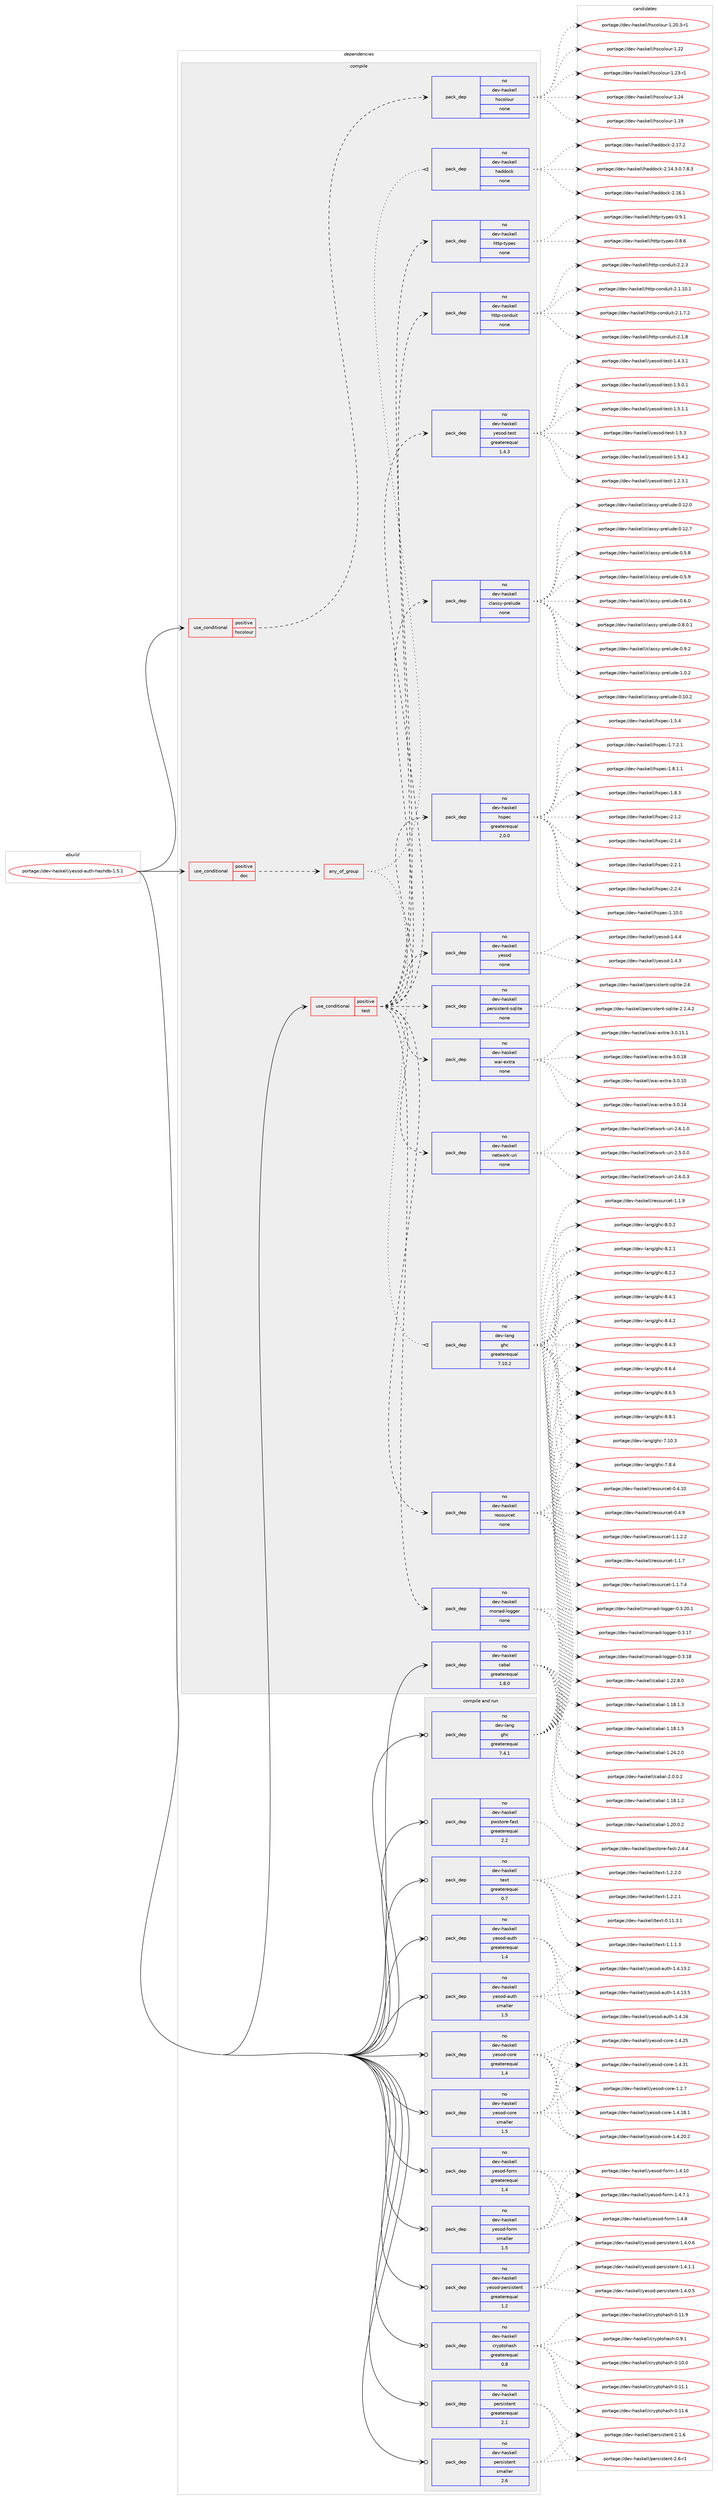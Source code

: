 digraph prolog {

# *************
# Graph options
# *************

newrank=true;
concentrate=true;
compound=true;
graph [rankdir=LR,fontname=Helvetica,fontsize=10,ranksep=1.5];#, ranksep=2.5, nodesep=0.2];
edge  [arrowhead=vee];
node  [fontname=Helvetica,fontsize=10];

# **********
# The ebuild
# **********

subgraph cluster_leftcol {
color=gray;
rank=same;
label=<<i>ebuild</i>>;
id [label="portage://dev-haskell/yesod-auth-hashdb-1.5.1", color=red, width=4, href="../dev-haskell/yesod-auth-hashdb-1.5.1.svg"];
}

# ****************
# The dependencies
# ****************

subgraph cluster_midcol {
color=gray;
label=<<i>dependencies</i>>;
subgraph cluster_compile {
fillcolor="#eeeeee";
style=filled;
label=<<i>compile</i>>;
subgraph cond17784 {
dependency84372 [label=<<TABLE BORDER="0" CELLBORDER="1" CELLSPACING="0" CELLPADDING="4"><TR><TD ROWSPAN="3" CELLPADDING="10">use_conditional</TD></TR><TR><TD>positive</TD></TR><TR><TD>doc</TD></TR></TABLE>>, shape=none, color=red];
subgraph any2612 {
dependency84373 [label=<<TABLE BORDER="0" CELLBORDER="1" CELLSPACING="0" CELLPADDING="4"><TR><TD CELLPADDING="10">any_of_group</TD></TR></TABLE>>, shape=none, color=red];subgraph pack63919 {
dependency84374 [label=<<TABLE BORDER="0" CELLBORDER="1" CELLSPACING="0" CELLPADDING="4" WIDTH="220"><TR><TD ROWSPAN="6" CELLPADDING="30">pack_dep</TD></TR><TR><TD WIDTH="110">no</TD></TR><TR><TD>dev-haskell</TD></TR><TR><TD>haddock</TD></TR><TR><TD>none</TD></TR><TR><TD></TD></TR></TABLE>>, shape=none, color=blue];
}
dependency84373:e -> dependency84374:w [weight=20,style="dotted",arrowhead="oinv"];
subgraph pack63920 {
dependency84375 [label=<<TABLE BORDER="0" CELLBORDER="1" CELLSPACING="0" CELLPADDING="4" WIDTH="220"><TR><TD ROWSPAN="6" CELLPADDING="30">pack_dep</TD></TR><TR><TD WIDTH="110">no</TD></TR><TR><TD>dev-lang</TD></TR><TR><TD>ghc</TD></TR><TR><TD>greaterequal</TD></TR><TR><TD>7.10.2</TD></TR></TABLE>>, shape=none, color=blue];
}
dependency84373:e -> dependency84375:w [weight=20,style="dotted",arrowhead="oinv"];
}
dependency84372:e -> dependency84373:w [weight=20,style="dashed",arrowhead="vee"];
}
id:e -> dependency84372:w [weight=20,style="solid",arrowhead="vee"];
subgraph cond17785 {
dependency84376 [label=<<TABLE BORDER="0" CELLBORDER="1" CELLSPACING="0" CELLPADDING="4"><TR><TD ROWSPAN="3" CELLPADDING="10">use_conditional</TD></TR><TR><TD>positive</TD></TR><TR><TD>hscolour</TD></TR></TABLE>>, shape=none, color=red];
subgraph pack63921 {
dependency84377 [label=<<TABLE BORDER="0" CELLBORDER="1" CELLSPACING="0" CELLPADDING="4" WIDTH="220"><TR><TD ROWSPAN="6" CELLPADDING="30">pack_dep</TD></TR><TR><TD WIDTH="110">no</TD></TR><TR><TD>dev-haskell</TD></TR><TR><TD>hscolour</TD></TR><TR><TD>none</TD></TR><TR><TD></TD></TR></TABLE>>, shape=none, color=blue];
}
dependency84376:e -> dependency84377:w [weight=20,style="dashed",arrowhead="vee"];
}
id:e -> dependency84376:w [weight=20,style="solid",arrowhead="vee"];
subgraph cond17786 {
dependency84378 [label=<<TABLE BORDER="0" CELLBORDER="1" CELLSPACING="0" CELLPADDING="4"><TR><TD ROWSPAN="3" CELLPADDING="10">use_conditional</TD></TR><TR><TD>positive</TD></TR><TR><TD>test</TD></TR></TABLE>>, shape=none, color=red];
subgraph pack63922 {
dependency84379 [label=<<TABLE BORDER="0" CELLBORDER="1" CELLSPACING="0" CELLPADDING="4" WIDTH="220"><TR><TD ROWSPAN="6" CELLPADDING="30">pack_dep</TD></TR><TR><TD WIDTH="110">no</TD></TR><TR><TD>dev-haskell</TD></TR><TR><TD>classy-prelude</TD></TR><TR><TD>none</TD></TR><TR><TD></TD></TR></TABLE>>, shape=none, color=blue];
}
dependency84378:e -> dependency84379:w [weight=20,style="dashed",arrowhead="vee"];
subgraph pack63923 {
dependency84380 [label=<<TABLE BORDER="0" CELLBORDER="1" CELLSPACING="0" CELLPADDING="4" WIDTH="220"><TR><TD ROWSPAN="6" CELLPADDING="30">pack_dep</TD></TR><TR><TD WIDTH="110">no</TD></TR><TR><TD>dev-haskell</TD></TR><TR><TD>hspec</TD></TR><TR><TD>greaterequal</TD></TR><TR><TD>2.0.0</TD></TR></TABLE>>, shape=none, color=blue];
}
dependency84378:e -> dependency84380:w [weight=20,style="dashed",arrowhead="vee"];
subgraph pack63924 {
dependency84381 [label=<<TABLE BORDER="0" CELLBORDER="1" CELLSPACING="0" CELLPADDING="4" WIDTH="220"><TR><TD ROWSPAN="6" CELLPADDING="30">pack_dep</TD></TR><TR><TD WIDTH="110">no</TD></TR><TR><TD>dev-haskell</TD></TR><TR><TD>http-conduit</TD></TR><TR><TD>none</TD></TR><TR><TD></TD></TR></TABLE>>, shape=none, color=blue];
}
dependency84378:e -> dependency84381:w [weight=20,style="dashed",arrowhead="vee"];
subgraph pack63925 {
dependency84382 [label=<<TABLE BORDER="0" CELLBORDER="1" CELLSPACING="0" CELLPADDING="4" WIDTH="220"><TR><TD ROWSPAN="6" CELLPADDING="30">pack_dep</TD></TR><TR><TD WIDTH="110">no</TD></TR><TR><TD>dev-haskell</TD></TR><TR><TD>http-types</TD></TR><TR><TD>none</TD></TR><TR><TD></TD></TR></TABLE>>, shape=none, color=blue];
}
dependency84378:e -> dependency84382:w [weight=20,style="dashed",arrowhead="vee"];
subgraph pack63926 {
dependency84383 [label=<<TABLE BORDER="0" CELLBORDER="1" CELLSPACING="0" CELLPADDING="4" WIDTH="220"><TR><TD ROWSPAN="6" CELLPADDING="30">pack_dep</TD></TR><TR><TD WIDTH="110">no</TD></TR><TR><TD>dev-haskell</TD></TR><TR><TD>monad-logger</TD></TR><TR><TD>none</TD></TR><TR><TD></TD></TR></TABLE>>, shape=none, color=blue];
}
dependency84378:e -> dependency84383:w [weight=20,style="dashed",arrowhead="vee"];
subgraph pack63927 {
dependency84384 [label=<<TABLE BORDER="0" CELLBORDER="1" CELLSPACING="0" CELLPADDING="4" WIDTH="220"><TR><TD ROWSPAN="6" CELLPADDING="30">pack_dep</TD></TR><TR><TD WIDTH="110">no</TD></TR><TR><TD>dev-haskell</TD></TR><TR><TD>network-uri</TD></TR><TR><TD>none</TD></TR><TR><TD></TD></TR></TABLE>>, shape=none, color=blue];
}
dependency84378:e -> dependency84384:w [weight=20,style="dashed",arrowhead="vee"];
subgraph pack63928 {
dependency84385 [label=<<TABLE BORDER="0" CELLBORDER="1" CELLSPACING="0" CELLPADDING="4" WIDTH="220"><TR><TD ROWSPAN="6" CELLPADDING="30">pack_dep</TD></TR><TR><TD WIDTH="110">no</TD></TR><TR><TD>dev-haskell</TD></TR><TR><TD>persistent-sqlite</TD></TR><TR><TD>none</TD></TR><TR><TD></TD></TR></TABLE>>, shape=none, color=blue];
}
dependency84378:e -> dependency84385:w [weight=20,style="dashed",arrowhead="vee"];
subgraph pack63929 {
dependency84386 [label=<<TABLE BORDER="0" CELLBORDER="1" CELLSPACING="0" CELLPADDING="4" WIDTH="220"><TR><TD ROWSPAN="6" CELLPADDING="30">pack_dep</TD></TR><TR><TD WIDTH="110">no</TD></TR><TR><TD>dev-haskell</TD></TR><TR><TD>resourcet</TD></TR><TR><TD>none</TD></TR><TR><TD></TD></TR></TABLE>>, shape=none, color=blue];
}
dependency84378:e -> dependency84386:w [weight=20,style="dashed",arrowhead="vee"];
subgraph pack63930 {
dependency84387 [label=<<TABLE BORDER="0" CELLBORDER="1" CELLSPACING="0" CELLPADDING="4" WIDTH="220"><TR><TD ROWSPAN="6" CELLPADDING="30">pack_dep</TD></TR><TR><TD WIDTH="110">no</TD></TR><TR><TD>dev-haskell</TD></TR><TR><TD>wai-extra</TD></TR><TR><TD>none</TD></TR><TR><TD></TD></TR></TABLE>>, shape=none, color=blue];
}
dependency84378:e -> dependency84387:w [weight=20,style="dashed",arrowhead="vee"];
subgraph pack63931 {
dependency84388 [label=<<TABLE BORDER="0" CELLBORDER="1" CELLSPACING="0" CELLPADDING="4" WIDTH="220"><TR><TD ROWSPAN="6" CELLPADDING="30">pack_dep</TD></TR><TR><TD WIDTH="110">no</TD></TR><TR><TD>dev-haskell</TD></TR><TR><TD>yesod</TD></TR><TR><TD>none</TD></TR><TR><TD></TD></TR></TABLE>>, shape=none, color=blue];
}
dependency84378:e -> dependency84388:w [weight=20,style="dashed",arrowhead="vee"];
subgraph pack63932 {
dependency84389 [label=<<TABLE BORDER="0" CELLBORDER="1" CELLSPACING="0" CELLPADDING="4" WIDTH="220"><TR><TD ROWSPAN="6" CELLPADDING="30">pack_dep</TD></TR><TR><TD WIDTH="110">no</TD></TR><TR><TD>dev-haskell</TD></TR><TR><TD>yesod-test</TD></TR><TR><TD>greaterequal</TD></TR><TR><TD>1.4.3</TD></TR></TABLE>>, shape=none, color=blue];
}
dependency84378:e -> dependency84389:w [weight=20,style="dashed",arrowhead="vee"];
}
id:e -> dependency84378:w [weight=20,style="solid",arrowhead="vee"];
subgraph pack63933 {
dependency84390 [label=<<TABLE BORDER="0" CELLBORDER="1" CELLSPACING="0" CELLPADDING="4" WIDTH="220"><TR><TD ROWSPAN="6" CELLPADDING="30">pack_dep</TD></TR><TR><TD WIDTH="110">no</TD></TR><TR><TD>dev-haskell</TD></TR><TR><TD>cabal</TD></TR><TR><TD>greaterequal</TD></TR><TR><TD>1.8.0</TD></TR></TABLE>>, shape=none, color=blue];
}
id:e -> dependency84390:w [weight=20,style="solid",arrowhead="vee"];
}
subgraph cluster_compileandrun {
fillcolor="#eeeeee";
style=filled;
label=<<i>compile and run</i>>;
subgraph pack63934 {
dependency84391 [label=<<TABLE BORDER="0" CELLBORDER="1" CELLSPACING="0" CELLPADDING="4" WIDTH="220"><TR><TD ROWSPAN="6" CELLPADDING="30">pack_dep</TD></TR><TR><TD WIDTH="110">no</TD></TR><TR><TD>dev-haskell</TD></TR><TR><TD>cryptohash</TD></TR><TR><TD>greaterequal</TD></TR><TR><TD>0.8</TD></TR></TABLE>>, shape=none, color=blue];
}
id:e -> dependency84391:w [weight=20,style="solid",arrowhead="odotvee"];
subgraph pack63935 {
dependency84392 [label=<<TABLE BORDER="0" CELLBORDER="1" CELLSPACING="0" CELLPADDING="4" WIDTH="220"><TR><TD ROWSPAN="6" CELLPADDING="30">pack_dep</TD></TR><TR><TD WIDTH="110">no</TD></TR><TR><TD>dev-haskell</TD></TR><TR><TD>persistent</TD></TR><TR><TD>greaterequal</TD></TR><TR><TD>2.1</TD></TR></TABLE>>, shape=none, color=blue];
}
id:e -> dependency84392:w [weight=20,style="solid",arrowhead="odotvee"];
subgraph pack63936 {
dependency84393 [label=<<TABLE BORDER="0" CELLBORDER="1" CELLSPACING="0" CELLPADDING="4" WIDTH="220"><TR><TD ROWSPAN="6" CELLPADDING="30">pack_dep</TD></TR><TR><TD WIDTH="110">no</TD></TR><TR><TD>dev-haskell</TD></TR><TR><TD>persistent</TD></TR><TR><TD>smaller</TD></TR><TR><TD>2.6</TD></TR></TABLE>>, shape=none, color=blue];
}
id:e -> dependency84393:w [weight=20,style="solid",arrowhead="odotvee"];
subgraph pack63937 {
dependency84394 [label=<<TABLE BORDER="0" CELLBORDER="1" CELLSPACING="0" CELLPADDING="4" WIDTH="220"><TR><TD ROWSPAN="6" CELLPADDING="30">pack_dep</TD></TR><TR><TD WIDTH="110">no</TD></TR><TR><TD>dev-haskell</TD></TR><TR><TD>pwstore-fast</TD></TR><TR><TD>greaterequal</TD></TR><TR><TD>2.2</TD></TR></TABLE>>, shape=none, color=blue];
}
id:e -> dependency84394:w [weight=20,style="solid",arrowhead="odotvee"];
subgraph pack63938 {
dependency84395 [label=<<TABLE BORDER="0" CELLBORDER="1" CELLSPACING="0" CELLPADDING="4" WIDTH="220"><TR><TD ROWSPAN="6" CELLPADDING="30">pack_dep</TD></TR><TR><TD WIDTH="110">no</TD></TR><TR><TD>dev-haskell</TD></TR><TR><TD>text</TD></TR><TR><TD>greaterequal</TD></TR><TR><TD>0.7</TD></TR></TABLE>>, shape=none, color=blue];
}
id:e -> dependency84395:w [weight=20,style="solid",arrowhead="odotvee"];
subgraph pack63939 {
dependency84396 [label=<<TABLE BORDER="0" CELLBORDER="1" CELLSPACING="0" CELLPADDING="4" WIDTH="220"><TR><TD ROWSPAN="6" CELLPADDING="30">pack_dep</TD></TR><TR><TD WIDTH="110">no</TD></TR><TR><TD>dev-haskell</TD></TR><TR><TD>yesod-auth</TD></TR><TR><TD>greaterequal</TD></TR><TR><TD>1.4</TD></TR></TABLE>>, shape=none, color=blue];
}
id:e -> dependency84396:w [weight=20,style="solid",arrowhead="odotvee"];
subgraph pack63940 {
dependency84397 [label=<<TABLE BORDER="0" CELLBORDER="1" CELLSPACING="0" CELLPADDING="4" WIDTH="220"><TR><TD ROWSPAN="6" CELLPADDING="30">pack_dep</TD></TR><TR><TD WIDTH="110">no</TD></TR><TR><TD>dev-haskell</TD></TR><TR><TD>yesod-auth</TD></TR><TR><TD>smaller</TD></TR><TR><TD>1.5</TD></TR></TABLE>>, shape=none, color=blue];
}
id:e -> dependency84397:w [weight=20,style="solid",arrowhead="odotvee"];
subgraph pack63941 {
dependency84398 [label=<<TABLE BORDER="0" CELLBORDER="1" CELLSPACING="0" CELLPADDING="4" WIDTH="220"><TR><TD ROWSPAN="6" CELLPADDING="30">pack_dep</TD></TR><TR><TD WIDTH="110">no</TD></TR><TR><TD>dev-haskell</TD></TR><TR><TD>yesod-core</TD></TR><TR><TD>greaterequal</TD></TR><TR><TD>1.4</TD></TR></TABLE>>, shape=none, color=blue];
}
id:e -> dependency84398:w [weight=20,style="solid",arrowhead="odotvee"];
subgraph pack63942 {
dependency84399 [label=<<TABLE BORDER="0" CELLBORDER="1" CELLSPACING="0" CELLPADDING="4" WIDTH="220"><TR><TD ROWSPAN="6" CELLPADDING="30">pack_dep</TD></TR><TR><TD WIDTH="110">no</TD></TR><TR><TD>dev-haskell</TD></TR><TR><TD>yesod-core</TD></TR><TR><TD>smaller</TD></TR><TR><TD>1.5</TD></TR></TABLE>>, shape=none, color=blue];
}
id:e -> dependency84399:w [weight=20,style="solid",arrowhead="odotvee"];
subgraph pack63943 {
dependency84400 [label=<<TABLE BORDER="0" CELLBORDER="1" CELLSPACING="0" CELLPADDING="4" WIDTH="220"><TR><TD ROWSPAN="6" CELLPADDING="30">pack_dep</TD></TR><TR><TD WIDTH="110">no</TD></TR><TR><TD>dev-haskell</TD></TR><TR><TD>yesod-form</TD></TR><TR><TD>greaterequal</TD></TR><TR><TD>1.4</TD></TR></TABLE>>, shape=none, color=blue];
}
id:e -> dependency84400:w [weight=20,style="solid",arrowhead="odotvee"];
subgraph pack63944 {
dependency84401 [label=<<TABLE BORDER="0" CELLBORDER="1" CELLSPACING="0" CELLPADDING="4" WIDTH="220"><TR><TD ROWSPAN="6" CELLPADDING="30">pack_dep</TD></TR><TR><TD WIDTH="110">no</TD></TR><TR><TD>dev-haskell</TD></TR><TR><TD>yesod-form</TD></TR><TR><TD>smaller</TD></TR><TR><TD>1.5</TD></TR></TABLE>>, shape=none, color=blue];
}
id:e -> dependency84401:w [weight=20,style="solid",arrowhead="odotvee"];
subgraph pack63945 {
dependency84402 [label=<<TABLE BORDER="0" CELLBORDER="1" CELLSPACING="0" CELLPADDING="4" WIDTH="220"><TR><TD ROWSPAN="6" CELLPADDING="30">pack_dep</TD></TR><TR><TD WIDTH="110">no</TD></TR><TR><TD>dev-haskell</TD></TR><TR><TD>yesod-persistent</TD></TR><TR><TD>greaterequal</TD></TR><TR><TD>1.2</TD></TR></TABLE>>, shape=none, color=blue];
}
id:e -> dependency84402:w [weight=20,style="solid",arrowhead="odotvee"];
subgraph pack63946 {
dependency84403 [label=<<TABLE BORDER="0" CELLBORDER="1" CELLSPACING="0" CELLPADDING="4" WIDTH="220"><TR><TD ROWSPAN="6" CELLPADDING="30">pack_dep</TD></TR><TR><TD WIDTH="110">no</TD></TR><TR><TD>dev-lang</TD></TR><TR><TD>ghc</TD></TR><TR><TD>greaterequal</TD></TR><TR><TD>7.4.1</TD></TR></TABLE>>, shape=none, color=blue];
}
id:e -> dependency84403:w [weight=20,style="solid",arrowhead="odotvee"];
}
subgraph cluster_run {
fillcolor="#eeeeee";
style=filled;
label=<<i>run</i>>;
}
}

# **************
# The candidates
# **************

subgraph cluster_choices {
rank=same;
color=gray;
label=<<i>candidates</i>>;

subgraph choice63919 {
color=black;
nodesep=1;
choiceportage1001011184510497115107101108108471049710010011199107455046495246514648465546564651 [label="portage://dev-haskell/haddock-2.14.3.0.7.8.3", color=red, width=4,href="../dev-haskell/haddock-2.14.3.0.7.8.3.svg"];
choiceportage100101118451049711510710110810847104971001001119910745504649544649 [label="portage://dev-haskell/haddock-2.16.1", color=red, width=4,href="../dev-haskell/haddock-2.16.1.svg"];
choiceportage100101118451049711510710110810847104971001001119910745504649554650 [label="portage://dev-haskell/haddock-2.17.2", color=red, width=4,href="../dev-haskell/haddock-2.17.2.svg"];
dependency84374:e -> choiceportage1001011184510497115107101108108471049710010011199107455046495246514648465546564651:w [style=dotted,weight="100"];
dependency84374:e -> choiceportage100101118451049711510710110810847104971001001119910745504649544649:w [style=dotted,weight="100"];
dependency84374:e -> choiceportage100101118451049711510710110810847104971001001119910745504649554650:w [style=dotted,weight="100"];
}
subgraph choice63920 {
color=black;
nodesep=1;
choiceportage1001011184510897110103471031049945554649484651 [label="portage://dev-lang/ghc-7.10.3", color=red, width=4,href="../dev-lang/ghc-7.10.3.svg"];
choiceportage10010111845108971101034710310499455546564652 [label="portage://dev-lang/ghc-7.8.4", color=red, width=4,href="../dev-lang/ghc-7.8.4.svg"];
choiceportage10010111845108971101034710310499455646484650 [label="portage://dev-lang/ghc-8.0.2", color=red, width=4,href="../dev-lang/ghc-8.0.2.svg"];
choiceportage10010111845108971101034710310499455646504649 [label="portage://dev-lang/ghc-8.2.1", color=red, width=4,href="../dev-lang/ghc-8.2.1.svg"];
choiceportage10010111845108971101034710310499455646504650 [label="portage://dev-lang/ghc-8.2.2", color=red, width=4,href="../dev-lang/ghc-8.2.2.svg"];
choiceportage10010111845108971101034710310499455646524649 [label="portage://dev-lang/ghc-8.4.1", color=red, width=4,href="../dev-lang/ghc-8.4.1.svg"];
choiceportage10010111845108971101034710310499455646524650 [label="portage://dev-lang/ghc-8.4.2", color=red, width=4,href="../dev-lang/ghc-8.4.2.svg"];
choiceportage10010111845108971101034710310499455646524651 [label="portage://dev-lang/ghc-8.4.3", color=red, width=4,href="../dev-lang/ghc-8.4.3.svg"];
choiceportage10010111845108971101034710310499455646544652 [label="portage://dev-lang/ghc-8.6.4", color=red, width=4,href="../dev-lang/ghc-8.6.4.svg"];
choiceportage10010111845108971101034710310499455646544653 [label="portage://dev-lang/ghc-8.6.5", color=red, width=4,href="../dev-lang/ghc-8.6.5.svg"];
choiceportage10010111845108971101034710310499455646564649 [label="portage://dev-lang/ghc-8.8.1", color=red, width=4,href="../dev-lang/ghc-8.8.1.svg"];
dependency84375:e -> choiceportage1001011184510897110103471031049945554649484651:w [style=dotted,weight="100"];
dependency84375:e -> choiceportage10010111845108971101034710310499455546564652:w [style=dotted,weight="100"];
dependency84375:e -> choiceportage10010111845108971101034710310499455646484650:w [style=dotted,weight="100"];
dependency84375:e -> choiceportage10010111845108971101034710310499455646504649:w [style=dotted,weight="100"];
dependency84375:e -> choiceportage10010111845108971101034710310499455646504650:w [style=dotted,weight="100"];
dependency84375:e -> choiceportage10010111845108971101034710310499455646524649:w [style=dotted,weight="100"];
dependency84375:e -> choiceportage10010111845108971101034710310499455646524650:w [style=dotted,weight="100"];
dependency84375:e -> choiceportage10010111845108971101034710310499455646524651:w [style=dotted,weight="100"];
dependency84375:e -> choiceportage10010111845108971101034710310499455646544652:w [style=dotted,weight="100"];
dependency84375:e -> choiceportage10010111845108971101034710310499455646544653:w [style=dotted,weight="100"];
dependency84375:e -> choiceportage10010111845108971101034710310499455646564649:w [style=dotted,weight="100"];
}
subgraph choice63921 {
color=black;
nodesep=1;
choiceportage100101118451049711510710110810847104115991111081111171144549464957 [label="portage://dev-haskell/hscolour-1.19", color=red, width=4,href="../dev-haskell/hscolour-1.19.svg"];
choiceportage10010111845104971151071011081084710411599111108111117114454946504846514511449 [label="portage://dev-haskell/hscolour-1.20.3-r1", color=red, width=4,href="../dev-haskell/hscolour-1.20.3-r1.svg"];
choiceportage100101118451049711510710110810847104115991111081111171144549465050 [label="portage://dev-haskell/hscolour-1.22", color=red, width=4,href="../dev-haskell/hscolour-1.22.svg"];
choiceportage1001011184510497115107101108108471041159911110811111711445494650514511449 [label="portage://dev-haskell/hscolour-1.23-r1", color=red, width=4,href="../dev-haskell/hscolour-1.23-r1.svg"];
choiceportage100101118451049711510710110810847104115991111081111171144549465052 [label="portage://dev-haskell/hscolour-1.24", color=red, width=4,href="../dev-haskell/hscolour-1.24.svg"];
dependency84377:e -> choiceportage100101118451049711510710110810847104115991111081111171144549464957:w [style=dotted,weight="100"];
dependency84377:e -> choiceportage10010111845104971151071011081084710411599111108111117114454946504846514511449:w [style=dotted,weight="100"];
dependency84377:e -> choiceportage100101118451049711510710110810847104115991111081111171144549465050:w [style=dotted,weight="100"];
dependency84377:e -> choiceportage1001011184510497115107101108108471041159911110811111711445494650514511449:w [style=dotted,weight="100"];
dependency84377:e -> choiceportage100101118451049711510710110810847104115991111081111171144549465052:w [style=dotted,weight="100"];
}
subgraph choice63922 {
color=black;
nodesep=1;
choiceportage10010111845104971151071011081084799108971151151214511211410110811710010145484649484650 [label="portage://dev-haskell/classy-prelude-0.10.2", color=red, width=4,href="../dev-haskell/classy-prelude-0.10.2.svg"];
choiceportage10010111845104971151071011081084799108971151151214511211410110811710010145484649504648 [label="portage://dev-haskell/classy-prelude-0.12.0", color=red, width=4,href="../dev-haskell/classy-prelude-0.12.0.svg"];
choiceportage10010111845104971151071011081084799108971151151214511211410110811710010145484649504655 [label="portage://dev-haskell/classy-prelude-0.12.7", color=red, width=4,href="../dev-haskell/classy-prelude-0.12.7.svg"];
choiceportage100101118451049711510710110810847991089711511512145112114101108117100101454846534656 [label="portage://dev-haskell/classy-prelude-0.5.8", color=red, width=4,href="../dev-haskell/classy-prelude-0.5.8.svg"];
choiceportage100101118451049711510710110810847991089711511512145112114101108117100101454846534657 [label="portage://dev-haskell/classy-prelude-0.5.9", color=red, width=4,href="../dev-haskell/classy-prelude-0.5.9.svg"];
choiceportage100101118451049711510710110810847991089711511512145112114101108117100101454846544648 [label="portage://dev-haskell/classy-prelude-0.6.0", color=red, width=4,href="../dev-haskell/classy-prelude-0.6.0.svg"];
choiceportage1001011184510497115107101108108479910897115115121451121141011081171001014548465646484649 [label="portage://dev-haskell/classy-prelude-0.8.0.1", color=red, width=4,href="../dev-haskell/classy-prelude-0.8.0.1.svg"];
choiceportage100101118451049711510710110810847991089711511512145112114101108117100101454846574650 [label="portage://dev-haskell/classy-prelude-0.9.2", color=red, width=4,href="../dev-haskell/classy-prelude-0.9.2.svg"];
choiceportage100101118451049711510710110810847991089711511512145112114101108117100101454946484650 [label="portage://dev-haskell/classy-prelude-1.0.2", color=red, width=4,href="../dev-haskell/classy-prelude-1.0.2.svg"];
dependency84379:e -> choiceportage10010111845104971151071011081084799108971151151214511211410110811710010145484649484650:w [style=dotted,weight="100"];
dependency84379:e -> choiceportage10010111845104971151071011081084799108971151151214511211410110811710010145484649504648:w [style=dotted,weight="100"];
dependency84379:e -> choiceportage10010111845104971151071011081084799108971151151214511211410110811710010145484649504655:w [style=dotted,weight="100"];
dependency84379:e -> choiceportage100101118451049711510710110810847991089711511512145112114101108117100101454846534656:w [style=dotted,weight="100"];
dependency84379:e -> choiceportage100101118451049711510710110810847991089711511512145112114101108117100101454846534657:w [style=dotted,weight="100"];
dependency84379:e -> choiceportage100101118451049711510710110810847991089711511512145112114101108117100101454846544648:w [style=dotted,weight="100"];
dependency84379:e -> choiceportage1001011184510497115107101108108479910897115115121451121141011081171001014548465646484649:w [style=dotted,weight="100"];
dependency84379:e -> choiceportage100101118451049711510710110810847991089711511512145112114101108117100101454846574650:w [style=dotted,weight="100"];
dependency84379:e -> choiceportage100101118451049711510710110810847991089711511512145112114101108117100101454946484650:w [style=dotted,weight="100"];
}
subgraph choice63923 {
color=black;
nodesep=1;
choiceportage1001011184510497115107101108108471041151121019945494649484648 [label="portage://dev-haskell/hspec-1.10.0", color=red, width=4,href="../dev-haskell/hspec-1.10.0.svg"];
choiceportage10010111845104971151071011081084710411511210199454946534652 [label="portage://dev-haskell/hspec-1.5.4", color=red, width=4,href="../dev-haskell/hspec-1.5.4.svg"];
choiceportage100101118451049711510710110810847104115112101994549465546504649 [label="portage://dev-haskell/hspec-1.7.2.1", color=red, width=4,href="../dev-haskell/hspec-1.7.2.1.svg"];
choiceportage100101118451049711510710110810847104115112101994549465646494649 [label="portage://dev-haskell/hspec-1.8.1.1", color=red, width=4,href="../dev-haskell/hspec-1.8.1.1.svg"];
choiceportage10010111845104971151071011081084710411511210199454946564651 [label="portage://dev-haskell/hspec-1.8.3", color=red, width=4,href="../dev-haskell/hspec-1.8.3.svg"];
choiceportage10010111845104971151071011081084710411511210199455046494650 [label="portage://dev-haskell/hspec-2.1.2", color=red, width=4,href="../dev-haskell/hspec-2.1.2.svg"];
choiceportage10010111845104971151071011081084710411511210199455046494652 [label="portage://dev-haskell/hspec-2.1.4", color=red, width=4,href="../dev-haskell/hspec-2.1.4.svg"];
choiceportage10010111845104971151071011081084710411511210199455046504649 [label="portage://dev-haskell/hspec-2.2.1", color=red, width=4,href="../dev-haskell/hspec-2.2.1.svg"];
choiceportage10010111845104971151071011081084710411511210199455046504652 [label="portage://dev-haskell/hspec-2.2.4", color=red, width=4,href="../dev-haskell/hspec-2.2.4.svg"];
dependency84380:e -> choiceportage1001011184510497115107101108108471041151121019945494649484648:w [style=dotted,weight="100"];
dependency84380:e -> choiceportage10010111845104971151071011081084710411511210199454946534652:w [style=dotted,weight="100"];
dependency84380:e -> choiceportage100101118451049711510710110810847104115112101994549465546504649:w [style=dotted,weight="100"];
dependency84380:e -> choiceportage100101118451049711510710110810847104115112101994549465646494649:w [style=dotted,weight="100"];
dependency84380:e -> choiceportage10010111845104971151071011081084710411511210199454946564651:w [style=dotted,weight="100"];
dependency84380:e -> choiceportage10010111845104971151071011081084710411511210199455046494650:w [style=dotted,weight="100"];
dependency84380:e -> choiceportage10010111845104971151071011081084710411511210199455046494652:w [style=dotted,weight="100"];
dependency84380:e -> choiceportage10010111845104971151071011081084710411511210199455046504649:w [style=dotted,weight="100"];
dependency84380:e -> choiceportage10010111845104971151071011081084710411511210199455046504652:w [style=dotted,weight="100"];
}
subgraph choice63924 {
color=black;
nodesep=1;
choiceportage1001011184510497115107101108108471041161161124599111110100117105116455046494649484649 [label="portage://dev-haskell/http-conduit-2.1.10.1", color=red, width=4,href="../dev-haskell/http-conduit-2.1.10.1.svg"];
choiceportage10010111845104971151071011081084710411611611245991111101001171051164550464946554650 [label="portage://dev-haskell/http-conduit-2.1.7.2", color=red, width=4,href="../dev-haskell/http-conduit-2.1.7.2.svg"];
choiceportage1001011184510497115107101108108471041161161124599111110100117105116455046494656 [label="portage://dev-haskell/http-conduit-2.1.8", color=red, width=4,href="../dev-haskell/http-conduit-2.1.8.svg"];
choiceportage1001011184510497115107101108108471041161161124599111110100117105116455046504651 [label="portage://dev-haskell/http-conduit-2.2.3", color=red, width=4,href="../dev-haskell/http-conduit-2.2.3.svg"];
dependency84381:e -> choiceportage1001011184510497115107101108108471041161161124599111110100117105116455046494649484649:w [style=dotted,weight="100"];
dependency84381:e -> choiceportage10010111845104971151071011081084710411611611245991111101001171051164550464946554650:w [style=dotted,weight="100"];
dependency84381:e -> choiceportage1001011184510497115107101108108471041161161124599111110100117105116455046494656:w [style=dotted,weight="100"];
dependency84381:e -> choiceportage1001011184510497115107101108108471041161161124599111110100117105116455046504651:w [style=dotted,weight="100"];
}
subgraph choice63925 {
color=black;
nodesep=1;
choiceportage10010111845104971151071011081084710411611611245116121112101115454846564654 [label="portage://dev-haskell/http-types-0.8.6", color=red, width=4,href="../dev-haskell/http-types-0.8.6.svg"];
choiceportage10010111845104971151071011081084710411611611245116121112101115454846574649 [label="portage://dev-haskell/http-types-0.9.1", color=red, width=4,href="../dev-haskell/http-types-0.9.1.svg"];
dependency84382:e -> choiceportage10010111845104971151071011081084710411611611245116121112101115454846564654:w [style=dotted,weight="100"];
dependency84382:e -> choiceportage10010111845104971151071011081084710411611611245116121112101115454846574649:w [style=dotted,weight="100"];
}
subgraph choice63926 {
color=black;
nodesep=1;
choiceportage100101118451049711510710110810847109111110971004510811110310310111445484651464955 [label="portage://dev-haskell/monad-logger-0.3.17", color=red, width=4,href="../dev-haskell/monad-logger-0.3.17.svg"];
choiceportage100101118451049711510710110810847109111110971004510811110310310111445484651464956 [label="portage://dev-haskell/monad-logger-0.3.18", color=red, width=4,href="../dev-haskell/monad-logger-0.3.18.svg"];
choiceportage1001011184510497115107101108108471091111109710045108111103103101114454846514650484649 [label="portage://dev-haskell/monad-logger-0.3.20.1", color=red, width=4,href="../dev-haskell/monad-logger-0.3.20.1.svg"];
dependency84383:e -> choiceportage100101118451049711510710110810847109111110971004510811110310310111445484651464955:w [style=dotted,weight="100"];
dependency84383:e -> choiceportage100101118451049711510710110810847109111110971004510811110310310111445484651464956:w [style=dotted,weight="100"];
dependency84383:e -> choiceportage1001011184510497115107101108108471091111109710045108111103103101114454846514650484649:w [style=dotted,weight="100"];
}
subgraph choice63927 {
color=black;
nodesep=1;
choiceportage100101118451049711510710110810847110101116119111114107451171141054550465346484648 [label="portage://dev-haskell/network-uri-2.5.0.0", color=red, width=4,href="../dev-haskell/network-uri-2.5.0.0.svg"];
choiceportage100101118451049711510710110810847110101116119111114107451171141054550465446484651 [label="portage://dev-haskell/network-uri-2.6.0.3", color=red, width=4,href="../dev-haskell/network-uri-2.6.0.3.svg"];
choiceportage100101118451049711510710110810847110101116119111114107451171141054550465446494648 [label="portage://dev-haskell/network-uri-2.6.1.0", color=red, width=4,href="../dev-haskell/network-uri-2.6.1.0.svg"];
dependency84384:e -> choiceportage100101118451049711510710110810847110101116119111114107451171141054550465346484648:w [style=dotted,weight="100"];
dependency84384:e -> choiceportage100101118451049711510710110810847110101116119111114107451171141054550465446484651:w [style=dotted,weight="100"];
dependency84384:e -> choiceportage100101118451049711510710110810847110101116119111114107451171141054550465446494648:w [style=dotted,weight="100"];
}
subgraph choice63928 {
color=black;
nodesep=1;
choiceportage100101118451049711510710110810847112101114115105115116101110116451151131081051161014550464946524650 [label="portage://dev-haskell/persistent-sqlite-2.1.4.2", color=red, width=4,href="../dev-haskell/persistent-sqlite-2.1.4.2.svg"];
choiceportage1001011184510497115107101108108471121011141151051151161011101164511511310810511610145504654 [label="portage://dev-haskell/persistent-sqlite-2.6", color=red, width=4,href="../dev-haskell/persistent-sqlite-2.6.svg"];
dependency84385:e -> choiceportage100101118451049711510710110810847112101114115105115116101110116451151131081051161014550464946524650:w [style=dotted,weight="100"];
dependency84385:e -> choiceportage1001011184510497115107101108108471121011141151051151161011101164511511310810511610145504654:w [style=dotted,weight="100"];
}
subgraph choice63929 {
color=black;
nodesep=1;
choiceportage1001011184510497115107101108108471141011151111171149910111645484652464948 [label="portage://dev-haskell/resourcet-0.4.10", color=red, width=4,href="../dev-haskell/resourcet-0.4.10.svg"];
choiceportage10010111845104971151071011081084711410111511111711499101116454846524657 [label="portage://dev-haskell/resourcet-0.4.9", color=red, width=4,href="../dev-haskell/resourcet-0.4.9.svg"];
choiceportage100101118451049711510710110810847114101115111117114991011164549464946504650 [label="portage://dev-haskell/resourcet-1.1.2.2", color=red, width=4,href="../dev-haskell/resourcet-1.1.2.2.svg"];
choiceportage10010111845104971151071011081084711410111511111711499101116454946494655 [label="portage://dev-haskell/resourcet-1.1.7", color=red, width=4,href="../dev-haskell/resourcet-1.1.7.svg"];
choiceportage100101118451049711510710110810847114101115111117114991011164549464946554652 [label="portage://dev-haskell/resourcet-1.1.7.4", color=red, width=4,href="../dev-haskell/resourcet-1.1.7.4.svg"];
choiceportage10010111845104971151071011081084711410111511111711499101116454946494657 [label="portage://dev-haskell/resourcet-1.1.9", color=red, width=4,href="../dev-haskell/resourcet-1.1.9.svg"];
dependency84386:e -> choiceportage1001011184510497115107101108108471141011151111171149910111645484652464948:w [style=dotted,weight="100"];
dependency84386:e -> choiceportage10010111845104971151071011081084711410111511111711499101116454846524657:w [style=dotted,weight="100"];
dependency84386:e -> choiceportage100101118451049711510710110810847114101115111117114991011164549464946504650:w [style=dotted,weight="100"];
dependency84386:e -> choiceportage10010111845104971151071011081084711410111511111711499101116454946494655:w [style=dotted,weight="100"];
dependency84386:e -> choiceportage100101118451049711510710110810847114101115111117114991011164549464946554652:w [style=dotted,weight="100"];
dependency84386:e -> choiceportage10010111845104971151071011081084711410111511111711499101116454946494657:w [style=dotted,weight="100"];
}
subgraph choice63930 {
color=black;
nodesep=1;
choiceportage10010111845104971151071011081084711997105451011201161149745514648464948 [label="portage://dev-haskell/wai-extra-3.0.10", color=red, width=4,href="../dev-haskell/wai-extra-3.0.10.svg"];
choiceportage10010111845104971151071011081084711997105451011201161149745514648464952 [label="portage://dev-haskell/wai-extra-3.0.14", color=red, width=4,href="../dev-haskell/wai-extra-3.0.14.svg"];
choiceportage100101118451049711510710110810847119971054510112011611497455146484649534649 [label="portage://dev-haskell/wai-extra-3.0.15.1", color=red, width=4,href="../dev-haskell/wai-extra-3.0.15.1.svg"];
choiceportage10010111845104971151071011081084711997105451011201161149745514648464956 [label="portage://dev-haskell/wai-extra-3.0.18", color=red, width=4,href="../dev-haskell/wai-extra-3.0.18.svg"];
dependency84387:e -> choiceportage10010111845104971151071011081084711997105451011201161149745514648464948:w [style=dotted,weight="100"];
dependency84387:e -> choiceportage10010111845104971151071011081084711997105451011201161149745514648464952:w [style=dotted,weight="100"];
dependency84387:e -> choiceportage100101118451049711510710110810847119971054510112011611497455146484649534649:w [style=dotted,weight="100"];
dependency84387:e -> choiceportage10010111845104971151071011081084711997105451011201161149745514648464956:w [style=dotted,weight="100"];
}
subgraph choice63931 {
color=black;
nodesep=1;
choiceportage100101118451049711510710110810847121101115111100454946524651 [label="portage://dev-haskell/yesod-1.4.3", color=red, width=4,href="../dev-haskell/yesod-1.4.3.svg"];
choiceportage100101118451049711510710110810847121101115111100454946524652 [label="portage://dev-haskell/yesod-1.4.4", color=red, width=4,href="../dev-haskell/yesod-1.4.4.svg"];
dependency84388:e -> choiceportage100101118451049711510710110810847121101115111100454946524651:w [style=dotted,weight="100"];
dependency84388:e -> choiceportage100101118451049711510710110810847121101115111100454946524652:w [style=dotted,weight="100"];
}
subgraph choice63932 {
color=black;
nodesep=1;
choiceportage100101118451049711510710110810847121101115111100451161011151164549465046514649 [label="portage://dev-haskell/yesod-test-1.2.3.1", color=red, width=4,href="../dev-haskell/yesod-test-1.2.3.1.svg"];
choiceportage100101118451049711510710110810847121101115111100451161011151164549465246514649 [label="portage://dev-haskell/yesod-test-1.4.3.1", color=red, width=4,href="../dev-haskell/yesod-test-1.4.3.1.svg"];
choiceportage100101118451049711510710110810847121101115111100451161011151164549465346484649 [label="portage://dev-haskell/yesod-test-1.5.0.1", color=red, width=4,href="../dev-haskell/yesod-test-1.5.0.1.svg"];
choiceportage100101118451049711510710110810847121101115111100451161011151164549465346494649 [label="portage://dev-haskell/yesod-test-1.5.1.1", color=red, width=4,href="../dev-haskell/yesod-test-1.5.1.1.svg"];
choiceportage10010111845104971151071011081084712110111511110045116101115116454946534651 [label="portage://dev-haskell/yesod-test-1.5.3", color=red, width=4,href="../dev-haskell/yesod-test-1.5.3.svg"];
choiceportage100101118451049711510710110810847121101115111100451161011151164549465346524649 [label="portage://dev-haskell/yesod-test-1.5.4.1", color=red, width=4,href="../dev-haskell/yesod-test-1.5.4.1.svg"];
dependency84389:e -> choiceportage100101118451049711510710110810847121101115111100451161011151164549465046514649:w [style=dotted,weight="100"];
dependency84389:e -> choiceportage100101118451049711510710110810847121101115111100451161011151164549465246514649:w [style=dotted,weight="100"];
dependency84389:e -> choiceportage100101118451049711510710110810847121101115111100451161011151164549465346484649:w [style=dotted,weight="100"];
dependency84389:e -> choiceportage100101118451049711510710110810847121101115111100451161011151164549465346494649:w [style=dotted,weight="100"];
dependency84389:e -> choiceportage10010111845104971151071011081084712110111511110045116101115116454946534651:w [style=dotted,weight="100"];
dependency84389:e -> choiceportage100101118451049711510710110810847121101115111100451161011151164549465346524649:w [style=dotted,weight="100"];
}
subgraph choice63933 {
color=black;
nodesep=1;
choiceportage10010111845104971151071011081084799979897108454946495646494650 [label="portage://dev-haskell/cabal-1.18.1.2", color=red, width=4,href="../dev-haskell/cabal-1.18.1.2.svg"];
choiceportage10010111845104971151071011081084799979897108454946495646494651 [label="portage://dev-haskell/cabal-1.18.1.3", color=red, width=4,href="../dev-haskell/cabal-1.18.1.3.svg"];
choiceportage10010111845104971151071011081084799979897108454946495646494653 [label="portage://dev-haskell/cabal-1.18.1.5", color=red, width=4,href="../dev-haskell/cabal-1.18.1.5.svg"];
choiceportage10010111845104971151071011081084799979897108454946504846484650 [label="portage://dev-haskell/cabal-1.20.0.2", color=red, width=4,href="../dev-haskell/cabal-1.20.0.2.svg"];
choiceportage10010111845104971151071011081084799979897108454946505046564648 [label="portage://dev-haskell/cabal-1.22.8.0", color=red, width=4,href="../dev-haskell/cabal-1.22.8.0.svg"];
choiceportage10010111845104971151071011081084799979897108454946505246504648 [label="portage://dev-haskell/cabal-1.24.2.0", color=red, width=4,href="../dev-haskell/cabal-1.24.2.0.svg"];
choiceportage100101118451049711510710110810847999798971084550464846484650 [label="portage://dev-haskell/cabal-2.0.0.2", color=red, width=4,href="../dev-haskell/cabal-2.0.0.2.svg"];
dependency84390:e -> choiceportage10010111845104971151071011081084799979897108454946495646494650:w [style=dotted,weight="100"];
dependency84390:e -> choiceportage10010111845104971151071011081084799979897108454946495646494651:w [style=dotted,weight="100"];
dependency84390:e -> choiceportage10010111845104971151071011081084799979897108454946495646494653:w [style=dotted,weight="100"];
dependency84390:e -> choiceportage10010111845104971151071011081084799979897108454946504846484650:w [style=dotted,weight="100"];
dependency84390:e -> choiceportage10010111845104971151071011081084799979897108454946505046564648:w [style=dotted,weight="100"];
dependency84390:e -> choiceportage10010111845104971151071011081084799979897108454946505246504648:w [style=dotted,weight="100"];
dependency84390:e -> choiceportage100101118451049711510710110810847999798971084550464846484650:w [style=dotted,weight="100"];
}
subgraph choice63934 {
color=black;
nodesep=1;
choiceportage100101118451049711510710110810847991141211121161111049711510445484649484648 [label="portage://dev-haskell/cryptohash-0.10.0", color=red, width=4,href="../dev-haskell/cryptohash-0.10.0.svg"];
choiceportage100101118451049711510710110810847991141211121161111049711510445484649494649 [label="portage://dev-haskell/cryptohash-0.11.1", color=red, width=4,href="../dev-haskell/cryptohash-0.11.1.svg"];
choiceportage100101118451049711510710110810847991141211121161111049711510445484649494654 [label="portage://dev-haskell/cryptohash-0.11.6", color=red, width=4,href="../dev-haskell/cryptohash-0.11.6.svg"];
choiceportage100101118451049711510710110810847991141211121161111049711510445484649494657 [label="portage://dev-haskell/cryptohash-0.11.9", color=red, width=4,href="../dev-haskell/cryptohash-0.11.9.svg"];
choiceportage1001011184510497115107101108108479911412111211611110497115104454846574649 [label="portage://dev-haskell/cryptohash-0.9.1", color=red, width=4,href="../dev-haskell/cryptohash-0.9.1.svg"];
dependency84391:e -> choiceportage100101118451049711510710110810847991141211121161111049711510445484649484648:w [style=dotted,weight="100"];
dependency84391:e -> choiceportage100101118451049711510710110810847991141211121161111049711510445484649494649:w [style=dotted,weight="100"];
dependency84391:e -> choiceportage100101118451049711510710110810847991141211121161111049711510445484649494654:w [style=dotted,weight="100"];
dependency84391:e -> choiceportage100101118451049711510710110810847991141211121161111049711510445484649494657:w [style=dotted,weight="100"];
dependency84391:e -> choiceportage1001011184510497115107101108108479911412111211611110497115104454846574649:w [style=dotted,weight="100"];
}
subgraph choice63935 {
color=black;
nodesep=1;
choiceportage100101118451049711510710110810847112101114115105115116101110116455046494654 [label="portage://dev-haskell/persistent-2.1.6", color=red, width=4,href="../dev-haskell/persistent-2.1.6.svg"];
choiceportage100101118451049711510710110810847112101114115105115116101110116455046544511449 [label="portage://dev-haskell/persistent-2.6-r1", color=red, width=4,href="../dev-haskell/persistent-2.6-r1.svg"];
dependency84392:e -> choiceportage100101118451049711510710110810847112101114115105115116101110116455046494654:w [style=dotted,weight="100"];
dependency84392:e -> choiceportage100101118451049711510710110810847112101114115105115116101110116455046544511449:w [style=dotted,weight="100"];
}
subgraph choice63936 {
color=black;
nodesep=1;
choiceportage100101118451049711510710110810847112101114115105115116101110116455046494654 [label="portage://dev-haskell/persistent-2.1.6", color=red, width=4,href="../dev-haskell/persistent-2.1.6.svg"];
choiceportage100101118451049711510710110810847112101114115105115116101110116455046544511449 [label="portage://dev-haskell/persistent-2.6-r1", color=red, width=4,href="../dev-haskell/persistent-2.6-r1.svg"];
dependency84393:e -> choiceportage100101118451049711510710110810847112101114115105115116101110116455046494654:w [style=dotted,weight="100"];
dependency84393:e -> choiceportage100101118451049711510710110810847112101114115105115116101110116455046544511449:w [style=dotted,weight="100"];
}
subgraph choice63937 {
color=black;
nodesep=1;
choiceportage1001011184510497115107101108108471121191151161111141014510297115116455046524652 [label="portage://dev-haskell/pwstore-fast-2.4.4", color=red, width=4,href="../dev-haskell/pwstore-fast-2.4.4.svg"];
dependency84394:e -> choiceportage1001011184510497115107101108108471121191151161111141014510297115116455046524652:w [style=dotted,weight="100"];
}
subgraph choice63938 {
color=black;
nodesep=1;
choiceportage100101118451049711510710110810847116101120116454846494946514649 [label="portage://dev-haskell/text-0.11.3.1", color=red, width=4,href="../dev-haskell/text-0.11.3.1.svg"];
choiceportage1001011184510497115107101108108471161011201164549464946494651 [label="portage://dev-haskell/text-1.1.1.3", color=red, width=4,href="../dev-haskell/text-1.1.1.3.svg"];
choiceportage1001011184510497115107101108108471161011201164549465046504648 [label="portage://dev-haskell/text-1.2.2.0", color=red, width=4,href="../dev-haskell/text-1.2.2.0.svg"];
choiceportage1001011184510497115107101108108471161011201164549465046504649 [label="portage://dev-haskell/text-1.2.2.1", color=red, width=4,href="../dev-haskell/text-1.2.2.1.svg"];
dependency84395:e -> choiceportage100101118451049711510710110810847116101120116454846494946514649:w [style=dotted,weight="100"];
dependency84395:e -> choiceportage1001011184510497115107101108108471161011201164549464946494651:w [style=dotted,weight="100"];
dependency84395:e -> choiceportage1001011184510497115107101108108471161011201164549465046504648:w [style=dotted,weight="100"];
dependency84395:e -> choiceportage1001011184510497115107101108108471161011201164549465046504649:w [style=dotted,weight="100"];
}
subgraph choice63939 {
color=black;
nodesep=1;
choiceportage1001011184510497115107101108108471211011151111004597117116104454946524649514650 [label="portage://dev-haskell/yesod-auth-1.4.13.2", color=red, width=4,href="../dev-haskell/yesod-auth-1.4.13.2.svg"];
choiceportage1001011184510497115107101108108471211011151111004597117116104454946524649514653 [label="portage://dev-haskell/yesod-auth-1.4.13.5", color=red, width=4,href="../dev-haskell/yesod-auth-1.4.13.5.svg"];
choiceportage100101118451049711510710110810847121101115111100459711711610445494652464954 [label="portage://dev-haskell/yesod-auth-1.4.16", color=red, width=4,href="../dev-haskell/yesod-auth-1.4.16.svg"];
dependency84396:e -> choiceportage1001011184510497115107101108108471211011151111004597117116104454946524649514650:w [style=dotted,weight="100"];
dependency84396:e -> choiceportage1001011184510497115107101108108471211011151111004597117116104454946524649514653:w [style=dotted,weight="100"];
dependency84396:e -> choiceportage100101118451049711510710110810847121101115111100459711711610445494652464954:w [style=dotted,weight="100"];
}
subgraph choice63940 {
color=black;
nodesep=1;
choiceportage1001011184510497115107101108108471211011151111004597117116104454946524649514650 [label="portage://dev-haskell/yesod-auth-1.4.13.2", color=red, width=4,href="../dev-haskell/yesod-auth-1.4.13.2.svg"];
choiceportage1001011184510497115107101108108471211011151111004597117116104454946524649514653 [label="portage://dev-haskell/yesod-auth-1.4.13.5", color=red, width=4,href="../dev-haskell/yesod-auth-1.4.13.5.svg"];
choiceportage100101118451049711510710110810847121101115111100459711711610445494652464954 [label="portage://dev-haskell/yesod-auth-1.4.16", color=red, width=4,href="../dev-haskell/yesod-auth-1.4.16.svg"];
dependency84397:e -> choiceportage1001011184510497115107101108108471211011151111004597117116104454946524649514650:w [style=dotted,weight="100"];
dependency84397:e -> choiceportage1001011184510497115107101108108471211011151111004597117116104454946524649514653:w [style=dotted,weight="100"];
dependency84397:e -> choiceportage100101118451049711510710110810847121101115111100459711711610445494652464954:w [style=dotted,weight="100"];
}
subgraph choice63941 {
color=black;
nodesep=1;
choiceportage1001011184510497115107101108108471211011151111004599111114101454946504655 [label="portage://dev-haskell/yesod-core-1.2.7", color=red, width=4,href="../dev-haskell/yesod-core-1.2.7.svg"];
choiceportage1001011184510497115107101108108471211011151111004599111114101454946524649564649 [label="portage://dev-haskell/yesod-core-1.4.18.1", color=red, width=4,href="../dev-haskell/yesod-core-1.4.18.1.svg"];
choiceportage1001011184510497115107101108108471211011151111004599111114101454946524650484650 [label="portage://dev-haskell/yesod-core-1.4.20.2", color=red, width=4,href="../dev-haskell/yesod-core-1.4.20.2.svg"];
choiceportage100101118451049711510710110810847121101115111100459911111410145494652465053 [label="portage://dev-haskell/yesod-core-1.4.25", color=red, width=4,href="../dev-haskell/yesod-core-1.4.25.svg"];
choiceportage100101118451049711510710110810847121101115111100459911111410145494652465149 [label="portage://dev-haskell/yesod-core-1.4.31", color=red, width=4,href="../dev-haskell/yesod-core-1.4.31.svg"];
dependency84398:e -> choiceportage1001011184510497115107101108108471211011151111004599111114101454946504655:w [style=dotted,weight="100"];
dependency84398:e -> choiceportage1001011184510497115107101108108471211011151111004599111114101454946524649564649:w [style=dotted,weight="100"];
dependency84398:e -> choiceportage1001011184510497115107101108108471211011151111004599111114101454946524650484650:w [style=dotted,weight="100"];
dependency84398:e -> choiceportage100101118451049711510710110810847121101115111100459911111410145494652465053:w [style=dotted,weight="100"];
dependency84398:e -> choiceportage100101118451049711510710110810847121101115111100459911111410145494652465149:w [style=dotted,weight="100"];
}
subgraph choice63942 {
color=black;
nodesep=1;
choiceportage1001011184510497115107101108108471211011151111004599111114101454946504655 [label="portage://dev-haskell/yesod-core-1.2.7", color=red, width=4,href="../dev-haskell/yesod-core-1.2.7.svg"];
choiceportage1001011184510497115107101108108471211011151111004599111114101454946524649564649 [label="portage://dev-haskell/yesod-core-1.4.18.1", color=red, width=4,href="../dev-haskell/yesod-core-1.4.18.1.svg"];
choiceportage1001011184510497115107101108108471211011151111004599111114101454946524650484650 [label="portage://dev-haskell/yesod-core-1.4.20.2", color=red, width=4,href="../dev-haskell/yesod-core-1.4.20.2.svg"];
choiceportage100101118451049711510710110810847121101115111100459911111410145494652465053 [label="portage://dev-haskell/yesod-core-1.4.25", color=red, width=4,href="../dev-haskell/yesod-core-1.4.25.svg"];
choiceportage100101118451049711510710110810847121101115111100459911111410145494652465149 [label="portage://dev-haskell/yesod-core-1.4.31", color=red, width=4,href="../dev-haskell/yesod-core-1.4.31.svg"];
dependency84399:e -> choiceportage1001011184510497115107101108108471211011151111004599111114101454946504655:w [style=dotted,weight="100"];
dependency84399:e -> choiceportage1001011184510497115107101108108471211011151111004599111114101454946524649564649:w [style=dotted,weight="100"];
dependency84399:e -> choiceportage1001011184510497115107101108108471211011151111004599111114101454946524650484650:w [style=dotted,weight="100"];
dependency84399:e -> choiceportage100101118451049711510710110810847121101115111100459911111410145494652465053:w [style=dotted,weight="100"];
dependency84399:e -> choiceportage100101118451049711510710110810847121101115111100459911111410145494652465149:w [style=dotted,weight="100"];
}
subgraph choice63943 {
color=black;
nodesep=1;
choiceportage1001011184510497115107101108108471211011151111004510211111410945494652464948 [label="portage://dev-haskell/yesod-form-1.4.10", color=red, width=4,href="../dev-haskell/yesod-form-1.4.10.svg"];
choiceportage100101118451049711510710110810847121101115111100451021111141094549465246554649 [label="portage://dev-haskell/yesod-form-1.4.7.1", color=red, width=4,href="../dev-haskell/yesod-form-1.4.7.1.svg"];
choiceportage10010111845104971151071011081084712110111511110045102111114109454946524656 [label="portage://dev-haskell/yesod-form-1.4.8", color=red, width=4,href="../dev-haskell/yesod-form-1.4.8.svg"];
dependency84400:e -> choiceportage1001011184510497115107101108108471211011151111004510211111410945494652464948:w [style=dotted,weight="100"];
dependency84400:e -> choiceportage100101118451049711510710110810847121101115111100451021111141094549465246554649:w [style=dotted,weight="100"];
dependency84400:e -> choiceportage10010111845104971151071011081084712110111511110045102111114109454946524656:w [style=dotted,weight="100"];
}
subgraph choice63944 {
color=black;
nodesep=1;
choiceportage1001011184510497115107101108108471211011151111004510211111410945494652464948 [label="portage://dev-haskell/yesod-form-1.4.10", color=red, width=4,href="../dev-haskell/yesod-form-1.4.10.svg"];
choiceportage100101118451049711510710110810847121101115111100451021111141094549465246554649 [label="portage://dev-haskell/yesod-form-1.4.7.1", color=red, width=4,href="../dev-haskell/yesod-form-1.4.7.1.svg"];
choiceportage10010111845104971151071011081084712110111511110045102111114109454946524656 [label="portage://dev-haskell/yesod-form-1.4.8", color=red, width=4,href="../dev-haskell/yesod-form-1.4.8.svg"];
dependency84401:e -> choiceportage1001011184510497115107101108108471211011151111004510211111410945494652464948:w [style=dotted,weight="100"];
dependency84401:e -> choiceportage100101118451049711510710110810847121101115111100451021111141094549465246554649:w [style=dotted,weight="100"];
dependency84401:e -> choiceportage10010111845104971151071011081084712110111511110045102111114109454946524656:w [style=dotted,weight="100"];
}
subgraph choice63945 {
color=black;
nodesep=1;
choiceportage100101118451049711510710110810847121101115111100451121011141151051151161011101164549465246484653 [label="portage://dev-haskell/yesod-persistent-1.4.0.5", color=red, width=4,href="../dev-haskell/yesod-persistent-1.4.0.5.svg"];
choiceportage100101118451049711510710110810847121101115111100451121011141151051151161011101164549465246484654 [label="portage://dev-haskell/yesod-persistent-1.4.0.6", color=red, width=4,href="../dev-haskell/yesod-persistent-1.4.0.6.svg"];
choiceportage100101118451049711510710110810847121101115111100451121011141151051151161011101164549465246494649 [label="portage://dev-haskell/yesod-persistent-1.4.1.1", color=red, width=4,href="../dev-haskell/yesod-persistent-1.4.1.1.svg"];
dependency84402:e -> choiceportage100101118451049711510710110810847121101115111100451121011141151051151161011101164549465246484653:w [style=dotted,weight="100"];
dependency84402:e -> choiceportage100101118451049711510710110810847121101115111100451121011141151051151161011101164549465246484654:w [style=dotted,weight="100"];
dependency84402:e -> choiceportage100101118451049711510710110810847121101115111100451121011141151051151161011101164549465246494649:w [style=dotted,weight="100"];
}
subgraph choice63946 {
color=black;
nodesep=1;
choiceportage1001011184510897110103471031049945554649484651 [label="portage://dev-lang/ghc-7.10.3", color=red, width=4,href="../dev-lang/ghc-7.10.3.svg"];
choiceportage10010111845108971101034710310499455546564652 [label="portage://dev-lang/ghc-7.8.4", color=red, width=4,href="../dev-lang/ghc-7.8.4.svg"];
choiceportage10010111845108971101034710310499455646484650 [label="portage://dev-lang/ghc-8.0.2", color=red, width=4,href="../dev-lang/ghc-8.0.2.svg"];
choiceportage10010111845108971101034710310499455646504649 [label="portage://dev-lang/ghc-8.2.1", color=red, width=4,href="../dev-lang/ghc-8.2.1.svg"];
choiceportage10010111845108971101034710310499455646504650 [label="portage://dev-lang/ghc-8.2.2", color=red, width=4,href="../dev-lang/ghc-8.2.2.svg"];
choiceportage10010111845108971101034710310499455646524649 [label="portage://dev-lang/ghc-8.4.1", color=red, width=4,href="../dev-lang/ghc-8.4.1.svg"];
choiceportage10010111845108971101034710310499455646524650 [label="portage://dev-lang/ghc-8.4.2", color=red, width=4,href="../dev-lang/ghc-8.4.2.svg"];
choiceportage10010111845108971101034710310499455646524651 [label="portage://dev-lang/ghc-8.4.3", color=red, width=4,href="../dev-lang/ghc-8.4.3.svg"];
choiceportage10010111845108971101034710310499455646544652 [label="portage://dev-lang/ghc-8.6.4", color=red, width=4,href="../dev-lang/ghc-8.6.4.svg"];
choiceportage10010111845108971101034710310499455646544653 [label="portage://dev-lang/ghc-8.6.5", color=red, width=4,href="../dev-lang/ghc-8.6.5.svg"];
choiceportage10010111845108971101034710310499455646564649 [label="portage://dev-lang/ghc-8.8.1", color=red, width=4,href="../dev-lang/ghc-8.8.1.svg"];
dependency84403:e -> choiceportage1001011184510897110103471031049945554649484651:w [style=dotted,weight="100"];
dependency84403:e -> choiceportage10010111845108971101034710310499455546564652:w [style=dotted,weight="100"];
dependency84403:e -> choiceportage10010111845108971101034710310499455646484650:w [style=dotted,weight="100"];
dependency84403:e -> choiceportage10010111845108971101034710310499455646504649:w [style=dotted,weight="100"];
dependency84403:e -> choiceportage10010111845108971101034710310499455646504650:w [style=dotted,weight="100"];
dependency84403:e -> choiceportage10010111845108971101034710310499455646524649:w [style=dotted,weight="100"];
dependency84403:e -> choiceportage10010111845108971101034710310499455646524650:w [style=dotted,weight="100"];
dependency84403:e -> choiceportage10010111845108971101034710310499455646524651:w [style=dotted,weight="100"];
dependency84403:e -> choiceportage10010111845108971101034710310499455646544652:w [style=dotted,weight="100"];
dependency84403:e -> choiceportage10010111845108971101034710310499455646544653:w [style=dotted,weight="100"];
dependency84403:e -> choiceportage10010111845108971101034710310499455646564649:w [style=dotted,weight="100"];
}
}

}
